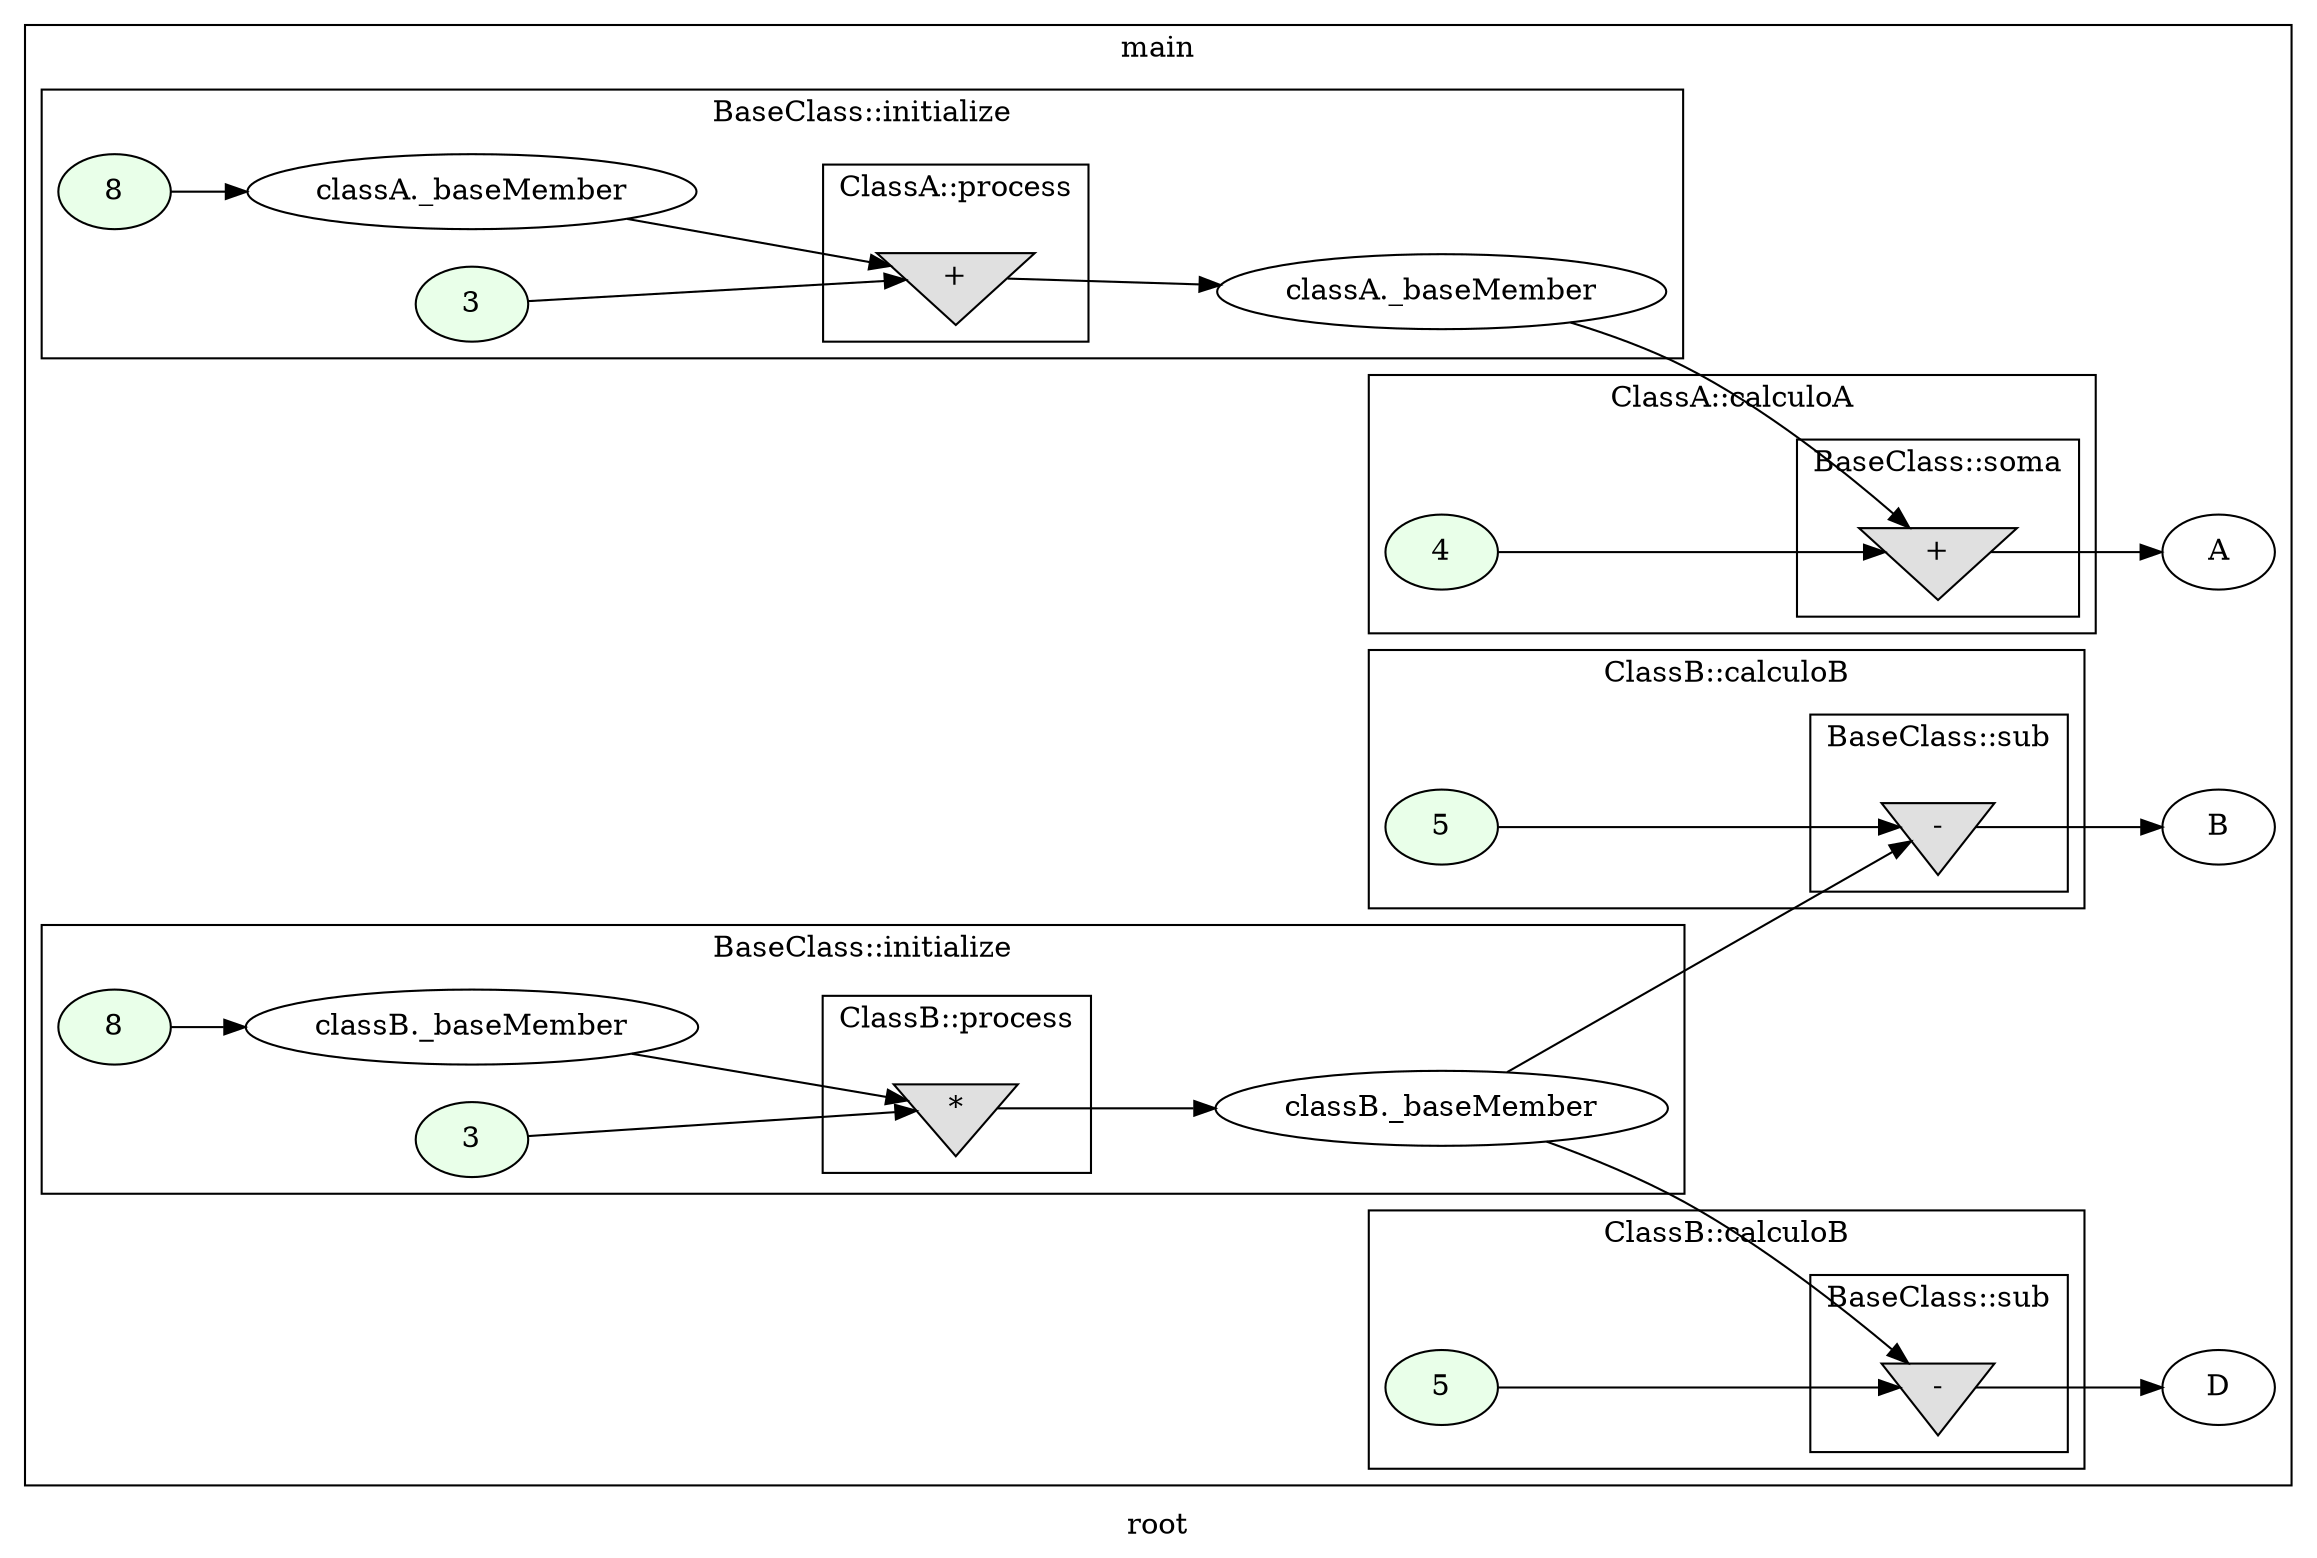 digraph G
{
rankdir=LR;
label = "root";
subgraph cluster_1 {
label = "main";
parent = "G";
startinglines = "51_57_57";
	node_000013 [ label = "A", startingline=15 ]
	node_000016 [ label = "B", startingline=20 ]
	node_000020 [ label = "D", startingline=20 ]
subgraph cluster_2 {
label = "BaseClass::initialize";
parent = "cluster_1";
startinglines = "60_61_63";
	node_000001 [ label = "8", style=filled, fillcolor="#E9FFE9", startinglines=9 ]
	node_000002 [ label = "classA._baseMember", startingline=9 ]
	node_000003 [ label = "3", style=filled, fillcolor="#E9FFE9", startinglines=10 ]
	node_000005 [ label = "classA._baseMember", startingline=33 ]
subgraph cluster_3 {
label = "ClassA::process";
parent = "cluster_2";
startinglines = "63_9_10";
	node_000004 [ label = "+", shape=invtriangle, style=filled, fillcolor="#E0E0E0", startinglines=33 ]
}
}
subgraph cluster_4 {
label = "BaseClass::initialize";
parent = "cluster_1";
startinglines = "10_33_64";
	node_000006 [ label = "8", style=filled, fillcolor="#E9FFE9", startinglines=9 ]
	node_000007 [ label = "classB._baseMember", startingline=9 ]
	node_000008 [ label = "3", style=filled, fillcolor="#E9FFE9", startinglines=10 ]
	node_000010 [ label = "classB._baseMember", startingline=48 ]
subgraph cluster_5 {
label = "ClassB::process";
parent = "cluster_4";
startinglines = "64_9_10";
	node_000009 [ label = "*", shape=invtriangle, style=filled, fillcolor="#E0E0E0", startinglines=48 ]
}
}
subgraph cluster_6 {
label = "ClassA::calculoA";
parent = "cluster_1";
startinglines = "10_48_66";
	node_000011 [ label = "4", style=filled, fillcolor="#E9FFE9", startinglines=38 ]
subgraph cluster_7 {
label = "BaseClass::soma";
parent = "cluster_6";
startinglines = "48_66_38";
	node_000012 [ label = "+", shape=invtriangle, style=filled, fillcolor="#E0E0E0", startinglines=15 ]
}
}
subgraph cluster_8 {
label = "ClassB::calculoB";
parent = "cluster_1";
startinglines = "38_15_67";
	node_000014 [ label = "5", style=filled, fillcolor="#E9FFE9", startinglines=53 ]
subgraph cluster_9 {
label = "BaseClass::sub";
parent = "cluster_8";
startinglines = "15_67_53";
	node_000015 [ label = "-", shape=invtriangle, style=filled, fillcolor="#E0E0E0", startinglines=20 ]
}
}
subgraph cluster_10 {
label = "ClassB::calculoB";
parent = "cluster_1";
startinglines = "69_71_72";
	node_000018 [ label = "5", style=filled, fillcolor="#E9FFE9", startinglines=53 ]
subgraph cluster_11 {
label = "BaseClass::sub";
parent = "cluster_10";
startinglines = "71_72_53";
	node_000019 [ label = "-", shape=invtriangle, style=filled, fillcolor="#E0E0E0", startinglines=20 ]
}
}
}
	node_000001 -> node_000002
	node_000002 -> node_000004
	node_000003 -> node_000004
	node_000005 -> node_000012
	node_000004 -> node_000005
	node_000006 -> node_000007
	node_000007 -> node_000009
	node_000008 -> node_000009
	node_000010 -> node_000015
	node_000010 -> node_000019
	node_000009 -> node_000010
	node_000011 -> node_000012
	node_000012 -> node_000013
	node_000014 -> node_000015
	node_000015 -> node_000016
	node_000018 -> node_000019
	node_000019 -> node_000020
}
